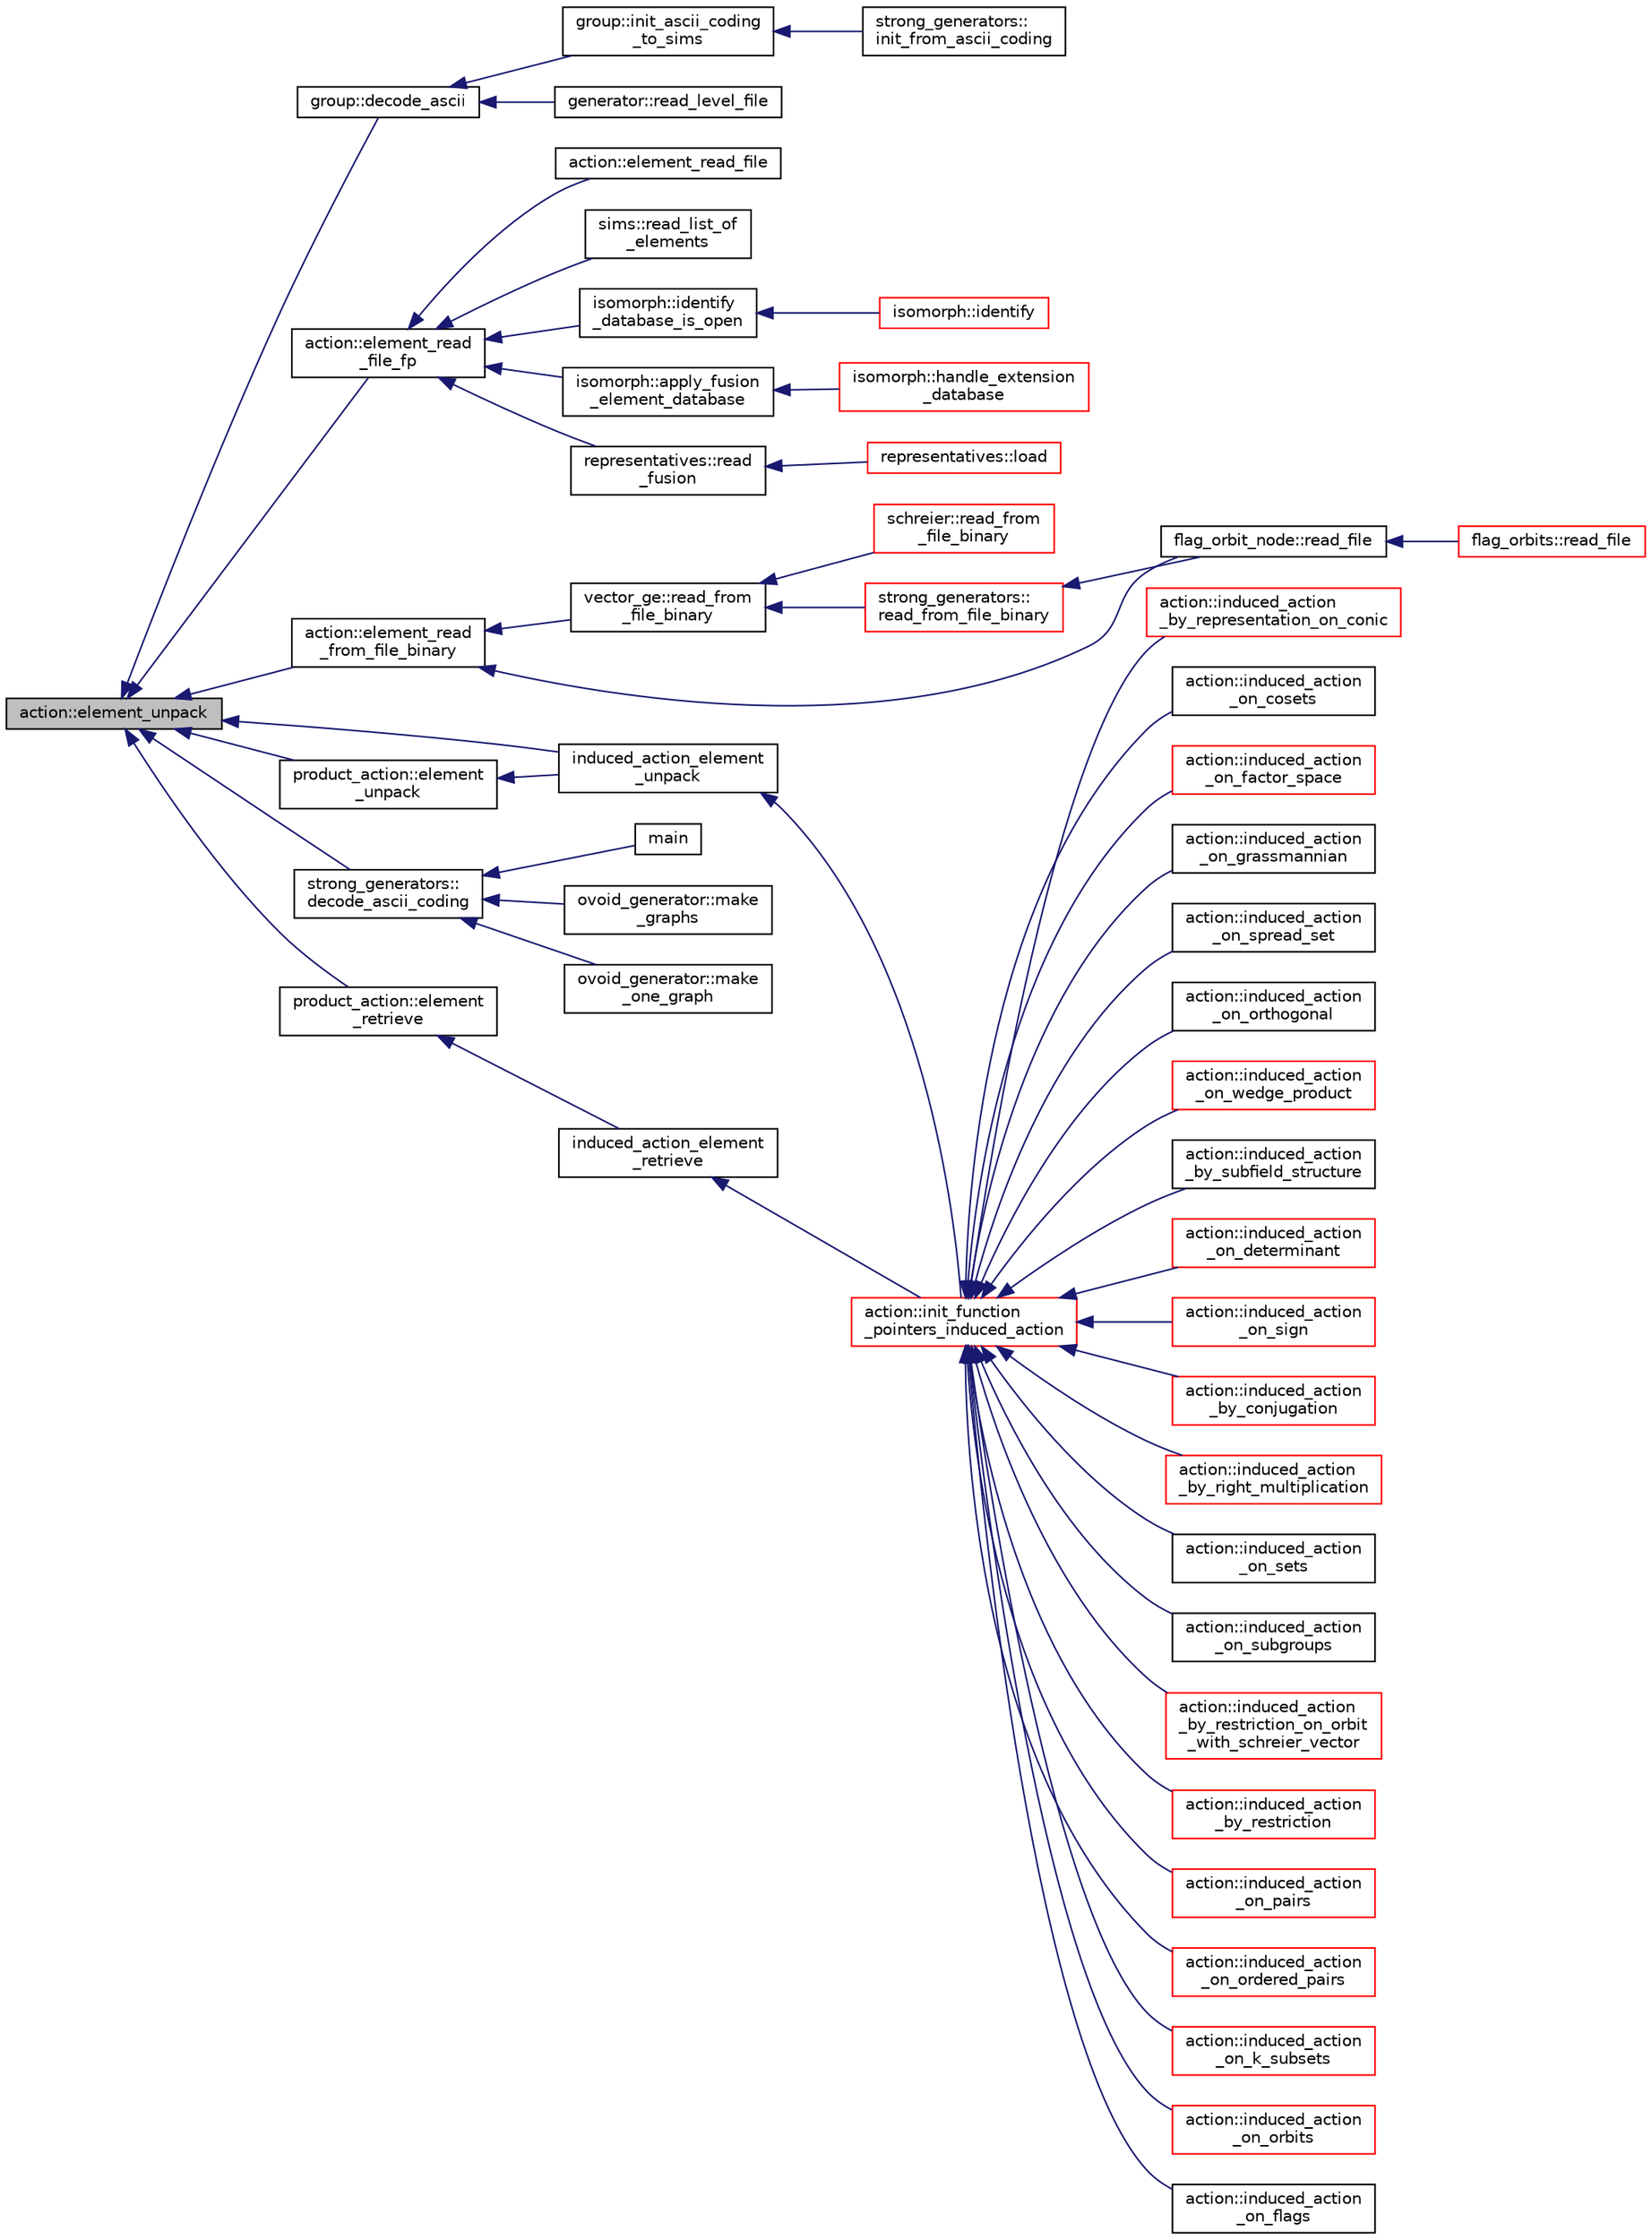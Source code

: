 digraph "action::element_unpack"
{
  edge [fontname="Helvetica",fontsize="10",labelfontname="Helvetica",labelfontsize="10"];
  node [fontname="Helvetica",fontsize="10",shape=record];
  rankdir="LR";
  Node10804 [label="action::element_unpack",height=0.2,width=0.4,color="black", fillcolor="grey75", style="filled", fontcolor="black"];
  Node10804 -> Node10805 [dir="back",color="midnightblue",fontsize="10",style="solid",fontname="Helvetica"];
  Node10805 [label="group::decode_ascii",height=0.2,width=0.4,color="black", fillcolor="white", style="filled",URL="$d1/db7/classgroup.html#aaf998199131855804b53c8fc917a187f"];
  Node10805 -> Node10806 [dir="back",color="midnightblue",fontsize="10",style="solid",fontname="Helvetica"];
  Node10806 [label="group::init_ascii_coding\l_to_sims",height=0.2,width=0.4,color="black", fillcolor="white", style="filled",URL="$d1/db7/classgroup.html#ac868c381717192f1a8f0ece1158a3cb5"];
  Node10806 -> Node10807 [dir="back",color="midnightblue",fontsize="10",style="solid",fontname="Helvetica"];
  Node10807 [label="strong_generators::\linit_from_ascii_coding",height=0.2,width=0.4,color="black", fillcolor="white", style="filled",URL="$dc/d09/classstrong__generators.html#affe2c3088c70cdb7b5b67b5d9a6b5375"];
  Node10805 -> Node10808 [dir="back",color="midnightblue",fontsize="10",style="solid",fontname="Helvetica"];
  Node10808 [label="generator::read_level_file",height=0.2,width=0.4,color="black", fillcolor="white", style="filled",URL="$d7/d73/classgenerator.html#a2f706a252cb52357a8c214972a50c994"];
  Node10804 -> Node10809 [dir="back",color="midnightblue",fontsize="10",style="solid",fontname="Helvetica"];
  Node10809 [label="action::element_read\l_file_fp",height=0.2,width=0.4,color="black", fillcolor="white", style="filled",URL="$d2/d86/classaction.html#a5cff4d93d067b68e4ecf2d8502d697bb"];
  Node10809 -> Node10810 [dir="back",color="midnightblue",fontsize="10",style="solid",fontname="Helvetica"];
  Node10810 [label="action::element_read_file",height=0.2,width=0.4,color="black", fillcolor="white", style="filled",URL="$d2/d86/classaction.html#a3a9b830db9c47655eb086ab69734d527"];
  Node10809 -> Node10811 [dir="back",color="midnightblue",fontsize="10",style="solid",fontname="Helvetica"];
  Node10811 [label="sims::read_list_of\l_elements",height=0.2,width=0.4,color="black", fillcolor="white", style="filled",URL="$d9/df3/classsims.html#ab7bb352911a48cf5c83b943be651f747"];
  Node10809 -> Node10812 [dir="back",color="midnightblue",fontsize="10",style="solid",fontname="Helvetica"];
  Node10812 [label="isomorph::identify\l_database_is_open",height=0.2,width=0.4,color="black", fillcolor="white", style="filled",URL="$d3/d5f/classisomorph.html#a4a5d04d07ac8c2a994fa174f156dea73"];
  Node10812 -> Node10813 [dir="back",color="midnightblue",fontsize="10",style="solid",fontname="Helvetica"];
  Node10813 [label="isomorph::identify",height=0.2,width=0.4,color="red", fillcolor="white", style="filled",URL="$d3/d5f/classisomorph.html#a78ecf843b9f6ca1cfd666e222edd90ae"];
  Node10809 -> Node10816 [dir="back",color="midnightblue",fontsize="10",style="solid",fontname="Helvetica"];
  Node10816 [label="isomorph::apply_fusion\l_element_database",height=0.2,width=0.4,color="black", fillcolor="white", style="filled",URL="$d3/d5f/classisomorph.html#aab57f0f3ffbae79f2cb3b055fcd9c090"];
  Node10816 -> Node10817 [dir="back",color="midnightblue",fontsize="10",style="solid",fontname="Helvetica"];
  Node10817 [label="isomorph::handle_extension\l_database",height=0.2,width=0.4,color="red", fillcolor="white", style="filled",URL="$d3/d5f/classisomorph.html#ad98512c3c74bafd90d4d23cf048ebc2e"];
  Node10809 -> Node10840 [dir="back",color="midnightblue",fontsize="10",style="solid",fontname="Helvetica"];
  Node10840 [label="representatives::read\l_fusion",height=0.2,width=0.4,color="black", fillcolor="white", style="filled",URL="$da/dc1/classrepresentatives.html#a5ced64d9af0c5e0ad46b9ba6244ac332"];
  Node10840 -> Node10841 [dir="back",color="midnightblue",fontsize="10",style="solid",fontname="Helvetica"];
  Node10841 [label="representatives::load",height=0.2,width=0.4,color="red", fillcolor="white", style="filled",URL="$da/dc1/classrepresentatives.html#af9a82206de511896846f35ea46d29515"];
  Node10804 -> Node10846 [dir="back",color="midnightblue",fontsize="10",style="solid",fontname="Helvetica"];
  Node10846 [label="action::element_read\l_from_file_binary",height=0.2,width=0.4,color="black", fillcolor="white", style="filled",URL="$d2/d86/classaction.html#abf2f35c0490a94c599c9472fb2c256eb"];
  Node10846 -> Node10847 [dir="back",color="midnightblue",fontsize="10",style="solid",fontname="Helvetica"];
  Node10847 [label="vector_ge::read_from\l_file_binary",height=0.2,width=0.4,color="black", fillcolor="white", style="filled",URL="$d4/d6e/classvector__ge.html#a949c1af00a0b724a52e1806fdb6b55e1"];
  Node10847 -> Node10848 [dir="back",color="midnightblue",fontsize="10",style="solid",fontname="Helvetica"];
  Node10848 [label="schreier::read_from\l_file_binary",height=0.2,width=0.4,color="red", fillcolor="white", style="filled",URL="$d3/dd6/classschreier.html#a603a093c7147f1ae21d5755bc7848267"];
  Node10847 -> Node10850 [dir="back",color="midnightblue",fontsize="10",style="solid",fontname="Helvetica"];
  Node10850 [label="strong_generators::\lread_from_file_binary",height=0.2,width=0.4,color="red", fillcolor="white", style="filled",URL="$dc/d09/classstrong__generators.html#a2e0e07b3f0ac104178984a1ecf8d0328"];
  Node10850 -> Node10851 [dir="back",color="midnightblue",fontsize="10",style="solid",fontname="Helvetica"];
  Node10851 [label="flag_orbit_node::read_file",height=0.2,width=0.4,color="black", fillcolor="white", style="filled",URL="$df/dd1/classflag__orbit__node.html#af6cfd0a35302543f30c04e95bce83bc4"];
  Node10851 -> Node10852 [dir="back",color="midnightblue",fontsize="10",style="solid",fontname="Helvetica"];
  Node10852 [label="flag_orbits::read_file",height=0.2,width=0.4,color="red", fillcolor="white", style="filled",URL="$d4/d77/classflag__orbits.html#af039682144f9ad076b151a3307990486"];
  Node10846 -> Node10851 [dir="back",color="midnightblue",fontsize="10",style="solid",fontname="Helvetica"];
  Node10804 -> Node10858 [dir="back",color="midnightblue",fontsize="10",style="solid",fontname="Helvetica"];
  Node10858 [label="induced_action_element\l_unpack",height=0.2,width=0.4,color="black", fillcolor="white", style="filled",URL="$d3/d27/interface_8_c.html#a99c6ddc3d11eeccddf87ca23badd1890"];
  Node10858 -> Node10859 [dir="back",color="midnightblue",fontsize="10",style="solid",fontname="Helvetica"];
  Node10859 [label="action::init_function\l_pointers_induced_action",height=0.2,width=0.4,color="red", fillcolor="white", style="filled",URL="$d2/d86/classaction.html#a3b9287d084b24f7a3b9532a7589c58de"];
  Node10859 -> Node10860 [dir="back",color="midnightblue",fontsize="10",style="solid",fontname="Helvetica"];
  Node10860 [label="action::induced_action\l_by_representation_on_conic",height=0.2,width=0.4,color="red", fillcolor="white", style="filled",URL="$d2/d86/classaction.html#a228538e3f07bc186db8eb5da8b90f617"];
  Node10859 -> Node10868 [dir="back",color="midnightblue",fontsize="10",style="solid",fontname="Helvetica"];
  Node10868 [label="action::induced_action\l_on_cosets",height=0.2,width=0.4,color="black", fillcolor="white", style="filled",URL="$d2/d86/classaction.html#acbdff5ffed42af6a01f07dffb2787237"];
  Node10859 -> Node10869 [dir="back",color="midnightblue",fontsize="10",style="solid",fontname="Helvetica"];
  Node10869 [label="action::induced_action\l_on_factor_space",height=0.2,width=0.4,color="red", fillcolor="white", style="filled",URL="$d2/d86/classaction.html#af501ff2aa74fb6049bee5c01cd8b909b"];
  Node10859 -> Node10943 [dir="back",color="midnightblue",fontsize="10",style="solid",fontname="Helvetica"];
  Node10943 [label="action::induced_action\l_on_grassmannian",height=0.2,width=0.4,color="black", fillcolor="white", style="filled",URL="$d2/d86/classaction.html#a295b730ecc0b0bf30f714094fef956ea"];
  Node10859 -> Node10944 [dir="back",color="midnightblue",fontsize="10",style="solid",fontname="Helvetica"];
  Node10944 [label="action::induced_action\l_on_spread_set",height=0.2,width=0.4,color="black", fillcolor="white", style="filled",URL="$d2/d86/classaction.html#a7c5839c650592f083dc850d81ed05a5b"];
  Node10859 -> Node10945 [dir="back",color="midnightblue",fontsize="10",style="solid",fontname="Helvetica"];
  Node10945 [label="action::induced_action\l_on_orthogonal",height=0.2,width=0.4,color="black", fillcolor="white", style="filled",URL="$d2/d86/classaction.html#a4f191cee643a81d7f18a4d729084e945"];
  Node10859 -> Node10946 [dir="back",color="midnightblue",fontsize="10",style="solid",fontname="Helvetica"];
  Node10946 [label="action::induced_action\l_on_wedge_product",height=0.2,width=0.4,color="red", fillcolor="white", style="filled",URL="$d2/d86/classaction.html#af13a5da25b8e8597ab695edff222fb6a"];
  Node10859 -> Node10948 [dir="back",color="midnightblue",fontsize="10",style="solid",fontname="Helvetica"];
  Node10948 [label="action::induced_action\l_by_subfield_structure",height=0.2,width=0.4,color="black", fillcolor="white", style="filled",URL="$d2/d86/classaction.html#add42951bdab176ceed6cc4af05dfa948"];
  Node10859 -> Node10949 [dir="back",color="midnightblue",fontsize="10",style="solid",fontname="Helvetica"];
  Node10949 [label="action::induced_action\l_on_determinant",height=0.2,width=0.4,color="red", fillcolor="white", style="filled",URL="$d2/d86/classaction.html#aa6b9d3c2ded2cae185ee31f2200ad0b5"];
  Node10859 -> Node10952 [dir="back",color="midnightblue",fontsize="10",style="solid",fontname="Helvetica"];
  Node10952 [label="action::induced_action\l_on_sign",height=0.2,width=0.4,color="red", fillcolor="white", style="filled",URL="$d2/d86/classaction.html#ab17b07971b94eae7c5efa21b33f643f1"];
  Node10859 -> Node10954 [dir="back",color="midnightblue",fontsize="10",style="solid",fontname="Helvetica"];
  Node10954 [label="action::induced_action\l_by_conjugation",height=0.2,width=0.4,color="red", fillcolor="white", style="filled",URL="$d2/d86/classaction.html#a45fb7703c6acac791acdcde339d21cc2"];
  Node10859 -> Node10962 [dir="back",color="midnightblue",fontsize="10",style="solid",fontname="Helvetica"];
  Node10962 [label="action::induced_action\l_by_right_multiplication",height=0.2,width=0.4,color="red", fillcolor="white", style="filled",URL="$d2/d86/classaction.html#aafa2818d9d98046507e2754938be0c04"];
  Node10859 -> Node10965 [dir="back",color="midnightblue",fontsize="10",style="solid",fontname="Helvetica"];
  Node10965 [label="action::induced_action\l_on_sets",height=0.2,width=0.4,color="black", fillcolor="white", style="filled",URL="$d2/d86/classaction.html#a09639acee6b88644c103b17050cc32f1"];
  Node10859 -> Node10966 [dir="back",color="midnightblue",fontsize="10",style="solid",fontname="Helvetica"];
  Node10966 [label="action::induced_action\l_on_subgroups",height=0.2,width=0.4,color="black", fillcolor="white", style="filled",URL="$d2/d86/classaction.html#ad0de7ea45a2a73c1b8e0f52ee3ce4610"];
  Node10859 -> Node10967 [dir="back",color="midnightblue",fontsize="10",style="solid",fontname="Helvetica"];
  Node10967 [label="action::induced_action\l_by_restriction_on_orbit\l_with_schreier_vector",height=0.2,width=0.4,color="red", fillcolor="white", style="filled",URL="$d2/d86/classaction.html#ad3ddab72625d9bebe7ac8eaef488cf4c"];
  Node10859 -> Node10969 [dir="back",color="midnightblue",fontsize="10",style="solid",fontname="Helvetica"];
  Node10969 [label="action::induced_action\l_by_restriction",height=0.2,width=0.4,color="red", fillcolor="white", style="filled",URL="$d2/d86/classaction.html#a37c21f74a97c921d882a308370c06357"];
  Node10859 -> Node10999 [dir="back",color="midnightblue",fontsize="10",style="solid",fontname="Helvetica"];
  Node10999 [label="action::induced_action\l_on_pairs",height=0.2,width=0.4,color="red", fillcolor="white", style="filled",URL="$d2/d86/classaction.html#a4b01c7b3cc749218e9dbd84b9fed90b3"];
  Node10859 -> Node11001 [dir="back",color="midnightblue",fontsize="10",style="solid",fontname="Helvetica"];
  Node11001 [label="action::induced_action\l_on_ordered_pairs",height=0.2,width=0.4,color="red", fillcolor="white", style="filled",URL="$d2/d86/classaction.html#ad290e0cc115881e0b9ddab7f7071975e"];
  Node10859 -> Node11002 [dir="back",color="midnightblue",fontsize="10",style="solid",fontname="Helvetica"];
  Node11002 [label="action::induced_action\l_on_k_subsets",height=0.2,width=0.4,color="red", fillcolor="white", style="filled",URL="$d2/d86/classaction.html#a2eb6058853cffc4c099099e07ecbe612"];
  Node10859 -> Node11004 [dir="back",color="midnightblue",fontsize="10",style="solid",fontname="Helvetica"];
  Node11004 [label="action::induced_action\l_on_orbits",height=0.2,width=0.4,color="red", fillcolor="white", style="filled",URL="$d2/d86/classaction.html#a875913e4919877fe3dcae039ce44d7d8"];
  Node10859 -> Node11008 [dir="back",color="midnightblue",fontsize="10",style="solid",fontname="Helvetica"];
  Node11008 [label="action::induced_action\l_on_flags",height=0.2,width=0.4,color="black", fillcolor="white", style="filled",URL="$d2/d86/classaction.html#afb1ac2fda2a79462e38c133330982341"];
  Node10804 -> Node11051 [dir="back",color="midnightblue",fontsize="10",style="solid",fontname="Helvetica"];
  Node11051 [label="strong_generators::\ldecode_ascii_coding",height=0.2,width=0.4,color="black", fillcolor="white", style="filled",URL="$dc/d09/classstrong__generators.html#a5e609ccd692b77119281889456326701"];
  Node11051 -> Node11052 [dir="back",color="midnightblue",fontsize="10",style="solid",fontname="Helvetica"];
  Node11052 [label="main",height=0.2,width=0.4,color="black", fillcolor="white", style="filled",URL="$df/de7/ovoid_2ovoid_8_c.html#a217dbf8b442f20279ea00b898af96f52"];
  Node11051 -> Node11053 [dir="back",color="midnightblue",fontsize="10",style="solid",fontname="Helvetica"];
  Node11053 [label="ovoid_generator::make\l_graphs",height=0.2,width=0.4,color="black", fillcolor="white", style="filled",URL="$d3/daf/classovoid__generator.html#ad231178badc9e58ed4a0d61f6f7adabc"];
  Node11051 -> Node11054 [dir="back",color="midnightblue",fontsize="10",style="solid",fontname="Helvetica"];
  Node11054 [label="ovoid_generator::make\l_one_graph",height=0.2,width=0.4,color="black", fillcolor="white", style="filled",URL="$d3/daf/classovoid__generator.html#a2954bc30f73d246408d8907307e18a42"];
  Node10804 -> Node11055 [dir="back",color="midnightblue",fontsize="10",style="solid",fontname="Helvetica"];
  Node11055 [label="product_action::element\l_unpack",height=0.2,width=0.4,color="black", fillcolor="white", style="filled",URL="$d8/d74/classproduct__action.html#a1abc32fd5b63be67d5480c977ae357b4"];
  Node11055 -> Node10858 [dir="back",color="midnightblue",fontsize="10",style="solid",fontname="Helvetica"];
  Node10804 -> Node11056 [dir="back",color="midnightblue",fontsize="10",style="solid",fontname="Helvetica"];
  Node11056 [label="product_action::element\l_retrieve",height=0.2,width=0.4,color="black", fillcolor="white", style="filled",URL="$d8/d74/classproduct__action.html#a041a4664ba3099321a2aaf0e9c70a8a2"];
  Node11056 -> Node11057 [dir="back",color="midnightblue",fontsize="10",style="solid",fontname="Helvetica"];
  Node11057 [label="induced_action_element\l_retrieve",height=0.2,width=0.4,color="black", fillcolor="white", style="filled",URL="$d3/d27/interface_8_c.html#a9e51f4ab67af75d0a12a3eb7f211a5b4"];
  Node11057 -> Node10859 [dir="back",color="midnightblue",fontsize="10",style="solid",fontname="Helvetica"];
}
